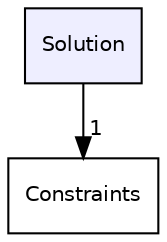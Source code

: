 digraph "Solution" {
  compound=true
  node [ fontsize="10", fontname="Helvetica"];
  edge [ labelfontsize="10", labelfontname="Helvetica"];
  dir_23c761be539445bc999d8c9cd7f0d160 [shape=box, label="Solution", style="filled", fillcolor="#eeeeff", pencolor="black", URL="dir_23c761be539445bc999d8c9cd7f0d160.html"];
  dir_0a4f1ba803caf780c2827f229c89a1b5 [shape=box label="Constraints" URL="dir_0a4f1ba803caf780c2827f229c89a1b5.html"];
  dir_23c761be539445bc999d8c9cd7f0d160->dir_0a4f1ba803caf780c2827f229c89a1b5 [headlabel="1", labeldistance=1.5 headhref="dir_000005_000001.html"];
}
